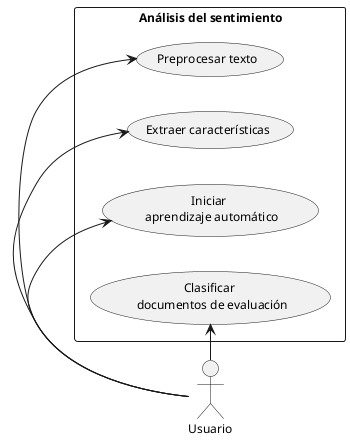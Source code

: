 @startuml
left to right direction
skinparam packageStyle rect
skinparam DefaultFontSize 12
skinparam DefaultFontName "Hoefler Text"
:Usuario:
rectangle "Análisis del sentimiento" {
  (Preprocesar texto) as preproc
  (Extraer características) as features
  (Iniciar \n aprendizaje automático) as learn
  (Clasificar \n documentos de evaluación) as classify
}
:Usuario: -> preproc
:Usuario: -> features
:Usuario: -> learn
:Usuario: -> classify
@enduml
